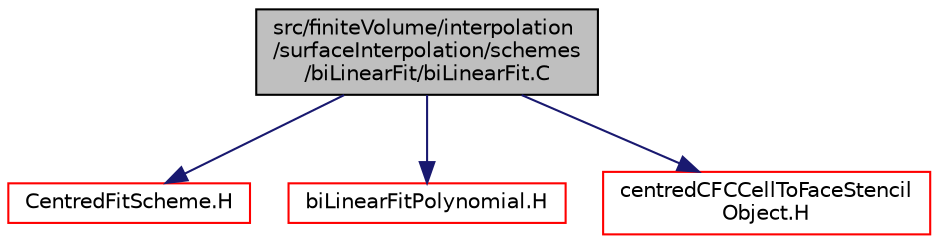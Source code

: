 digraph "src/finiteVolume/interpolation/surfaceInterpolation/schemes/biLinearFit/biLinearFit.C"
{
  bgcolor="transparent";
  edge [fontname="Helvetica",fontsize="10",labelfontname="Helvetica",labelfontsize="10"];
  node [fontname="Helvetica",fontsize="10",shape=record];
  Node1 [label="src/finiteVolume/interpolation\l/surfaceInterpolation/schemes\l/biLinearFit/biLinearFit.C",height=0.2,width=0.4,color="black", fillcolor="grey75", style="filled", fontcolor="black"];
  Node1 -> Node2 [color="midnightblue",fontsize="10",style="solid",fontname="Helvetica"];
  Node2 [label="CentredFitScheme.H",height=0.2,width=0.4,color="red",URL="$a06236.html"];
  Node1 -> Node3 [color="midnightblue",fontsize="10",style="solid",fontname="Helvetica"];
  Node3 [label="biLinearFitPolynomial.H",height=0.2,width=0.4,color="red",URL="$a06231.html"];
  Node1 -> Node4 [color="midnightblue",fontsize="10",style="solid",fontname="Helvetica"];
  Node4 [label="centredCFCCellToFaceStencil\lObject.H",height=0.2,width=0.4,color="red",URL="$a06005.html"];
}
